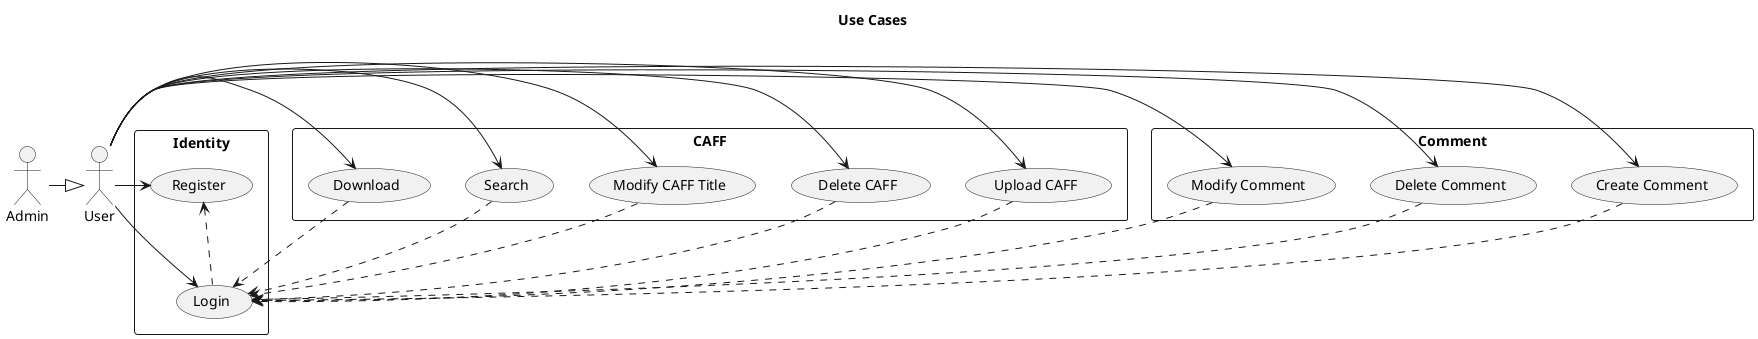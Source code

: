 @startuml usecases
title Use Cases

:Admin: -|> :User:

rectangle Identity {
    User -right-> (Register)

    User -right-> (Login)
    Login .up.> Register
}

rectangle CAFF {
    (Upload CAFF) as Upload
    User -right-> Upload
    Upload ..> Login


    (Delete CAFF) as DelCaff
    User -right-> DelCaff
    DelCaff ..> Login


    (Modify CAFF Title) as ModCaff
    User -right-> ModCaff
    ModCaff ..> Login

    User -right-> (Search)
    Search ..> Login

    User -right-> (Download)
    Download ..> Login
}

rectangle Comment {
    (Create Comment) as MakeComment
    User -right-> MakeComment
    MakeComment ..> Login

    (Delete Comment) as DelComment
    User -right-> DelComment
    DelComment ..> Login


    (Modify Comment) as ModComment
    User -right-> ModComment
    ModComment ..> Login
}

@enduml